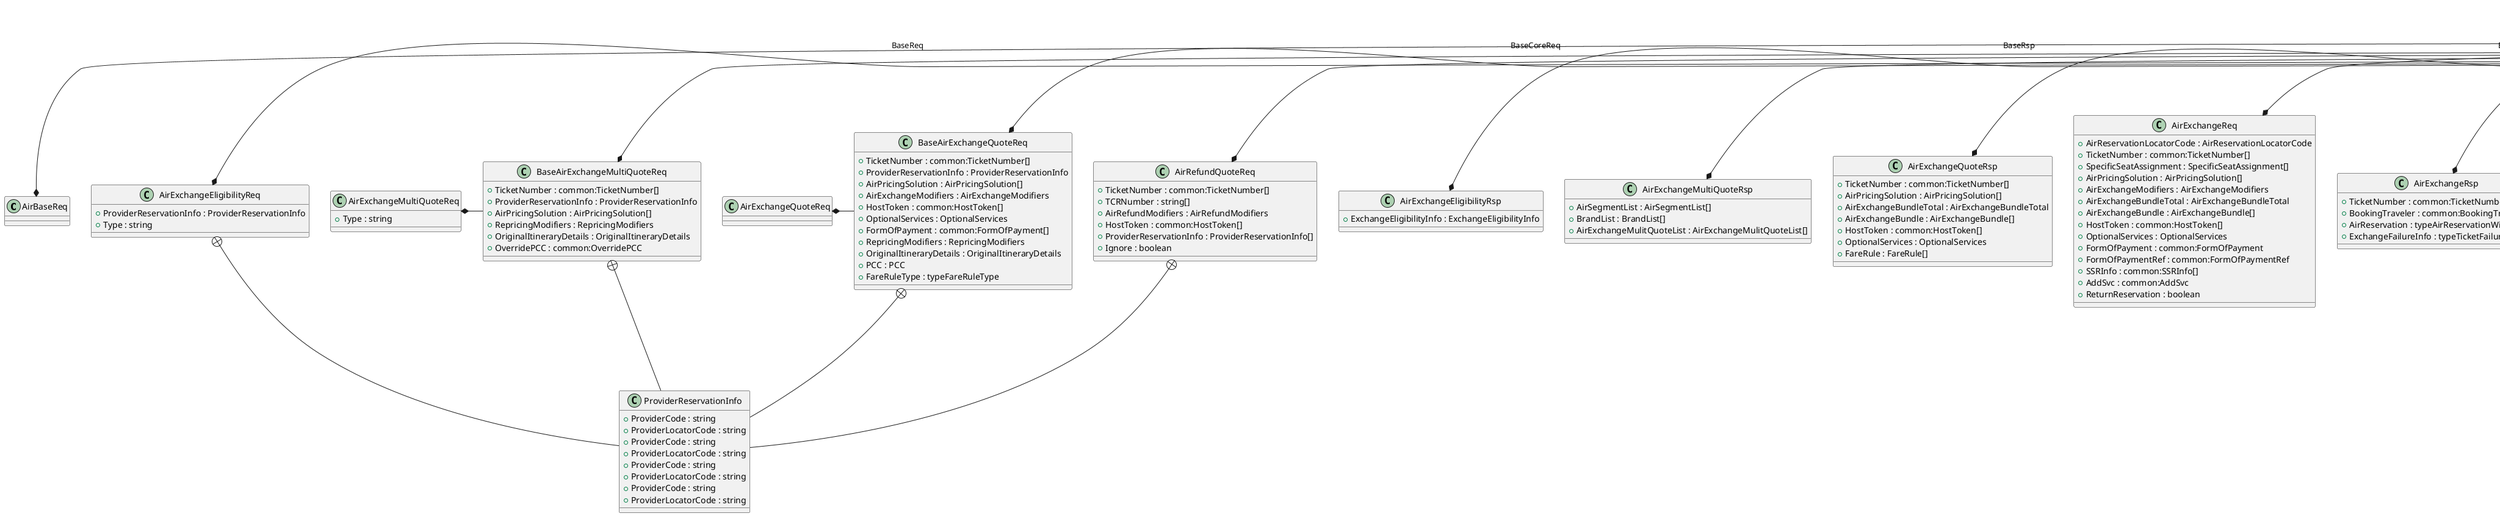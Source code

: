 @startuml

class AirBaseReq {
}
AirBaseReq *- common:BaseReq
class AirExchangeEligibilityReq {
    +ProviderReservationInfo : ProviderReservationInfo
    +Type : string
}
AirExchangeEligibilityReq *- common:BaseReq
AirExchangeEligibilityReq +-- ProviderReservationInfo
class ProviderReservationInfo {
    +ProviderCode : string
    +ProviderLocatorCode : string
}
class AirExchangeEligibilityRsp {
    +ExchangeEligibilityInfo : ExchangeEligibilityInfo
}
AirExchangeEligibilityRsp *- common:BaseRsp
class AirExchangeMultiQuoteReq {
    +Type : string
}
AirExchangeMultiQuoteReq *- BaseAirExchangeMultiQuoteReq
class AirExchangeMultiQuoteRsp {
    +AirSegmentList : AirSegmentList[]
    +BrandList : BrandList[]
    +AirExchangeMulitQuoteList : AirExchangeMulitQuoteList[]
}
AirExchangeMultiQuoteRsp *- common:BaseRsp
class AirExchangeQuoteReq {
}
AirExchangeQuoteReq *- BaseAirExchangeQuoteReq
class AirExchangeQuoteRsp {
    +TicketNumber : common:TicketNumber[]
    +AirPricingSolution : AirPricingSolution[]
    +AirExchangeBundleTotal : AirExchangeBundleTotal
    +AirExchangeBundle : AirExchangeBundle[]
    +HostToken : common:HostToken[]
    +OptionalServices : OptionalServices
    +FareRule : FareRule[]
}
AirExchangeQuoteRsp *- common:BaseRsp
class AirExchangeReq {
    +AirReservationLocatorCode : AirReservationLocatorCode
    +TicketNumber : common:TicketNumber[]
    +SpecificSeatAssignment : SpecificSeatAssignment[]
    +AirPricingSolution : AirPricingSolution[]
    +AirExchangeModifiers : AirExchangeModifiers
    +AirExchangeBundleTotal : AirExchangeBundleTotal
    +AirExchangeBundle : AirExchangeBundle[]
    +HostToken : common:HostToken[]
    +OptionalServices : OptionalServices
    +FormOfPayment : common:FormOfPayment
    +FormOfPaymentRef : common:FormOfPaymentRef
    +SSRInfo : common:SSRInfo[]
    +AddSvc : common:AddSvc
    +ReturnReservation : boolean
}
AirExchangeReq *- common:BaseReq
class AirExchangeRsp {
    +TicketNumber : common:TicketNumber[]
    +BookingTraveler : common:BookingTraveler[]
    +AirReservation : typeAirReservationWithFOP
    +ExchangeFailureInfo : typeTicketFailureInfo[]
}
AirExchangeRsp *- common:BaseRsp
class AirExchangeTicketingReq {
    +AirReservationLocatorCode : AirReservationLocatorCode
    +TicketNumber : common:TicketNumber
    +TicketingModifiersRef : typeTicketingModifiersRef[]
    +WaiverCode : WaiverCode
    +DetailedBillingInformation : DetailedBillingInformation[]
    +AirTicketingModifiers : AirTicketingModifiers[]
    +BulkTicket : boolean
    +ChangeFeeOnTicket : boolean
}
AirExchangeTicketingReq *- common:BaseReq
class AirExchangeTicketingRsp {
    +AirSolutionChangedInfo : AirSolutionChangedInfo
    +ETR : ETR
    +TicketFailureInfo : TicketFailureInfo
    +DetailedBillingInformation : DetailedBillingInformation
}
AirExchangeTicketingRsp *- common:BaseRsp
class AirFareDisplayReq {
    +FareType : FareType[]
    +PassengerType : common:typePassengerType[]
    +BookingCode : BookingCode[]
    +IncludeAddlBookingCodeInfo : IncludeAddlBookingCodeInfo
    +FareBasis : FareBasis
    +Carrier : common:Carrier[]
    +AccountCode : common:AccountCode[]
    +ContractCode : ContractCode
    +AirFareDisplayModifiers : AirFareDisplayModifiers
    +PointOfSale : common:PointOfSale[]
    +AirFareDisplayRuleKey : AirFareDisplayRuleKey
    +Origin : string
    +Destination : string
    +ProviderCode : string
    +IncludeMileRouteInformation : typeMileOrRouteBasedFare
    +UnSaleableFaresOnly : boolean
    +ChannelId : string
    +NSCC : string
    +ReturnMM : boolean
}
AirFareDisplayReq *- common:BaseReq
class AirFareDisplayRsp {
    +FareDisplay : FareDisplay[]
}
AirFareDisplayRsp *- common:BaseRsp
class AirFareRulesReq {
    +AirReservationSelector : AirReservationSelector
    +FareRuleLookup : FareRuleLookup
    +FareRuleKey : FareRuleKey[]
    +AirFareDisplayRuleKey : AirFareDisplayRuleKey
    +AirFareRulesModifier : AirFareRulesModifier
    +FareRulesFilterCategory : FareRulesFilterCategory[]
    +FareRuleType : typeFareRuleType
}
AirFareRulesReq *- common:BaseReq
AirFareRulesReq +-- FareRulesFilterCategory
class FareRulesFilterCategory {
    +CategoryCode : string[]
    +FareInfoRef : string
}
AirFareRulesReq +-- AirReservationSelector
class AirReservationSelector {
    +FareInfoRef : FareInfoRef[]
    +AirReservationLocatorCode : string
}
class AirFareRulesRsp {
    +FareRule : FareRule[]
}
AirFareRulesRsp *- common:BaseRsp
class AirMerchandisingDetailsReq {
    +MerchandisingDetails : MerchandisingDetails
    +OptionalServiceModifiers : OptionalServiceModifiers
    +MerchandisingAvailabilityDetails : MerchandisingAvailabilityDetails
}
AirMerchandisingDetailsReq *- common:BaseReq
class AirMerchandisingDetailsRsp {
    +OptionalServices : OptionalServices
    +Brand : Brand[]
    +UnassociatedBookingCodeList : UnassociatedBookingCodeList
}
AirMerchandisingDetailsRsp *- common:BaseRsp
AirMerchandisingDetailsRsp +-- UnassociatedBookingCodeList
class UnassociatedBookingCodeList {
    +ApplicableSegment : typeApplicableSegment[]
}
class AirMerchandisingOfferAvailabilityReq {
    +AgencySellInfo : common:AgencySellInfo
    +AirSolution : AirSolution
    +HostReservation : HostReservation[]
    +OfferAvailabilityModifiers : OfferAvailabilityModifiers[]
    +MerchandisingPricingModifiers : MerchandisingPricingModifiers
}
AirMerchandisingOfferAvailabilityReq *- common:BaseReq
class AirMerchandisingOfferAvailabilityRsp {
    +AirSolution : AirSolution
    +Remark : common:Remark
    +OptionalServices : OptionalServices
    +EmbargoList : EmbargoList
}
AirMerchandisingOfferAvailabilityRsp *- common:BaseRsp
class AirPrePayReq {
    +ListSearch : ListSearch
    +PrePayRetrieve : PrePayRetrieve
}
AirPrePayReq *- common:BaseReq
AirPrePayReq +-- ListSearch
class ListSearch {
    +PersonNameSearch : PersonNameSearch
    +LoyaltyCard : common:LoyaltyCard[]
    +StartFromResult : integer
    +MaxResults : integer
}
AirPrePayReq +-- PrePayRetrieve
class PrePayRetrieve {
    +Id : string
    +Type : string
}
class AirPrePayRsp {
    +PrePayProfileInfo : PrePayProfileInfo[]
    +MaxResults : integer
    +MoreIndicator : boolean
    +MoreDataStartIndex : string
}
AirPrePayRsp *- common:BaseRsp
class AirPriceReq {
}
AirPriceReq *- BaseAirPriceReq
class AirPriceRsp {
}
AirPriceRsp *- BaseAirPriceRsp
class AirRefundQuoteReq {
    +TicketNumber : common:TicketNumber[]
    +TCRNumber : string[]
    +AirRefundModifiers : AirRefundModifiers
    +HostToken : common:HostToken[]
    +ProviderReservationInfo : ProviderReservationInfo[]
    +Ignore : boolean
}
AirRefundQuoteReq *- common:BaseReq
AirRefundQuoteReq +-- ProviderReservationInfo
class ProviderReservationInfo {
    +ProviderCode : string
    +ProviderLocatorCode : string
}
class AirRefundQuoteRsp {
    +AirRefundBundle : AirRefundBundle[]
    +TCRRefundBundle : TCRRefundBundle[]
}
AirRefundQuoteRsp *- common:BaseRsp
class AirRefundReq {
    +AirRefundBundle : AirRefundBundle[]
    +TCRRefundBundle : TCRRefundBundle[]
    +AirRefundModifiers : AirRefundModifiers
    +Commission : common:Commission[]
    +FormOfPayment : common:FormOfPayment
}
AirRefundReq *- common:BaseReq
class AirRefundRsp {
    +ETR : ETR[]
    +TCR : TCR[]
    +RefundFailureInfo : typeTicketFailureInfo[]
}
AirRefundRsp *- common:BaseRsp
class AirRepriceReq {
    +AirReservationLocatorCode : AirReservationLocatorCode
    +AirPricingSolution : AirPricingSolution
    +FareRuleType : typeFareRuleType
    +IgnoreAvailability : boolean
}
class AirRepriceRsp {
    +AirPricingSolution : AirPricingSolution
    +FareRule : FareRule[]
}
AirRepriceRsp *- common:BaseRsp
class AirRetrieveDocumentReq {
    +AirReservationLocatorCode : AirReservationLocatorCode
    +TicketNumber : common:TicketNumber[]
    +TCRNumber : string[]
    +ReturnRestrictions : boolean
    +ReturnPricing : boolean
    +RetrieveMCO : boolean
    +UniversalRecordLocatorCode : string
    +ProviderCode : string
    +ProviderLocatorCode : string
}
AirRetrieveDocumentReq *- common:BaseReq
class AirRetrieveDocumentRsp {
    +ETR : ETR[]
    +MCO : common:MCO[]
    +TCR : TCR[]
    +DocumentFailureInfo : typeFailureInfo[]
    +ServiceFeeInfo : common:ServiceFeeInfo[]
    +UniversalRecordLocatorCode : string
}
AirRetrieveDocumentRsp *- common:BaseRsp
class AirSearchReq {
    +PointOfCommencement : common:PointOfCommencement
    +SearchAirLeg : SearchAirLeg[]
    +SearchSpecificAirSegment : SearchSpecificAirSegment[]
    +AirSearchModifiers : AirSearchModifiers
    +JourneyData : JourneyData
}
AirSearchReq *- common:BaseSearchReq
class AirSearchRsp {
    +FareNoteList : FareNoteList
    +ExpertSolutionList : ExpertSolutionList
    +RouteList : RouteList
    +AlternateRouteList : AlternateRouteList
    +AlternateLocationDistanceList : AlternateLocationDistanceList
    +FareInfoMessage : FareInfoMessage[]
    +AirPricingSolution : AirPricingSolution[]
    +AirPricePointList : AirPricePointList
    +RailSegmentList : rail:RailSegmentList
    +RailJourneyList : rail:RailJourneyList
    +RailFareNoteList : rail:RailFareNoteList
    +RailFareIDList : rail:RailFareIDList
    +RailFareList : rail:RailFareList
    +RailPricingSolution : rail:RailPricingSolution[]
}
AirSearchRsp *- BaseAvailabilitySearchRsp
class AirTicketingReq {
    +AirReservationLocatorCode : AirReservationLocatorCode
    +AirPricingInfoRef : AirPricingInfoRef[]
    +TicketingModifiersRef : typeTicketingModifiersRef[]
    +WaiverCode : WaiverCode
    +Commission : common:Commission[]
    +DetailedBillingInformation : DetailedBillingInformation[]
    +FaxDetailsInformation : FaxDetailsInformation
    +AirTicketingModifiers : AirTicketingModifiers[]
    +AirSegmentTicketingModifiers : AirSegmentTicketingModifiers[]
    +ReturnInfoOnFail : boolean
    +BulkTicket : boolean
    +ValidateSpanishResidency : boolean
}
AirTicketingReq +-- AirPricingInfoRef
class AirPricingInfoRef {
    +BookingTravelerRef : common:BookingTravelerRef[]
    +Key : string
}
class AirTicketingRsp {
    +AirSolutionChangedInfo : AirSolutionChangedInfo
    +ETR : ETR[]
    +TicketFailureInfo : TicketFailureInfo[]
    +DetailedBillingInformation : DetailedBillingInformation[]
}
AirTicketingRsp *- common:BaseRsp
class AirUpsellSearchReq {
    +AirItinerary : AirItinerary
    +AirPriceResult : AirPriceResult[]
}
class AirUpsellSearchRsp {
}
AirUpsellSearchRsp *- BaseAirPriceRsp
class AirVoidDocumentReq {
    +AirReservationLocatorCode : AirReservationLocatorCode
    +VoidDocumentInfo : VoidDocumentInfo[]
    +ShowETR : boolean
    +ProviderCode : string
    +ProviderLocatorCode : string
    +ValidateSpanishResidency : boolean
}
AirVoidDocumentReq *- common:BaseReq
class AirVoidDocumentRsp {
    +ETR : ETR[]
    +VoidResultInfo : VoidResultInfo[]
}
AirVoidDocumentRsp *- common:BaseRsp
class AvailabilitySearchReq {
    +SearchPassenger : common:SearchPassenger[]
    +PointOfSale : common:PointOfSale[]
    +ReturnBrandIndicator : boolean
    +ChannelId : string
    +NSCC : string
}
AvailabilitySearchReq *- AirSearchReq
class AvailabilitySearchRsp {
}
AvailabilitySearchRsp *- BaseAvailabilitySearchRsp
class BaseAirExchangeMultiQuoteReq {
    +TicketNumber : common:TicketNumber[]
    +ProviderReservationInfo : ProviderReservationInfo
    +AirPricingSolution : AirPricingSolution[]
    +RepricingModifiers : RepricingModifiers
    +OriginalItineraryDetails : OriginalItineraryDetails
    +OverridePCC : common:OverridePCC
}
BaseAirExchangeMultiQuoteReq *- common:BaseCoreReq
BaseAirExchangeMultiQuoteReq +-- ProviderReservationInfo
class ProviderReservationInfo {
    +ProviderCode : string
    +ProviderLocatorCode : string
}
class BaseAirExchangeQuoteReq {
    +TicketNumber : common:TicketNumber[]
    +ProviderReservationInfo : ProviderReservationInfo
    +AirPricingSolution : AirPricingSolution[]
    +AirExchangeModifiers : AirExchangeModifiers
    +HostToken : common:HostToken[]
    +OptionalServices : OptionalServices
    +FormOfPayment : common:FormOfPayment[]
    +RepricingModifiers : RepricingModifiers
    +OriginalItineraryDetails : OriginalItineraryDetails
    +PCC : PCC
    +FareRuleType : typeFareRuleType
}
BaseAirExchangeQuoteReq *- common:BaseCoreReq
BaseAirExchangeQuoteReq +-- ProviderReservationInfo
class ProviderReservationInfo {
    +ProviderCode : string
    +ProviderLocatorCode : string
}
class BaseAirPriceReq {
    +AirItinerary : AirItinerary
    +AirPricingModifiers : AirPricingModifiers
    +SearchPassenger : common:SearchPassenger[]
    +AirPricingCommand : AirPricingCommand[]
    +AirReservationLocatorCode : AirReservationLocatorCode
    +OptionalServices : OptionalServices
    +FormOfPayment : common:FormOfPayment[]
    +PCC : PCC
    +SSR : common:SSR[]
    +CheckOBFees : string
    +FareRuleType : typeFareRuleType
    +SupplierCode : string
    +TicketDate : date
    +CheckFlightDetails : boolean
    +ReturnMM : boolean
    +NSCC : string
    +SplitPricing : boolean
    +IgnoreAvailability : boolean
}
BaseAirPriceReq *- common:BaseCoreReq
class BaseAirPriceRsp {
    +AirItinerary : AirItinerary
    +AirPriceResult : AirPriceResult[]
}
BaseAirPriceRsp *- common:BaseRsp
class BaseAirSearchReq {
    +SearchAirLeg : SearchAirLeg[]
    +SearchSpecificAirSegment : SearchSpecificAirSegment[]
    +AirSearchModifiers : AirSearchModifiers
    +SplitTicketingSearch : SplitTicketingSearch
    +JourneyData : JourneyData
}
BaseAirSearchReq *- common:BaseCoreSearchReq
class BaseAvailabilitySearchRsp {
    +FlightDetailsList : FlightDetailsList
    +AirSegmentList : AirSegmentList
    +FareInfoList : FareInfoList
    +FareRemarkList : FareRemarkList
    +AirItinerarySolution : AirItinerarySolution[]
    +HostTokenList : HostTokenList
    +APISRequirementsList : APISRequirementsList
    +DistanceUnits : common:typeDistance
}
BaseAvailabilitySearchRsp *- common:BaseSearchRsp
class BaseLowFareSearchReq {
    +SearchPassenger : common:SearchPassenger[]
    +AirPricingModifiers : AirPricingModifiers
    +Enumeration : Enumeration
    +AirExchangeModifiers : AirExchangeModifiers
    +FlexExploreModifiers : FlexExploreModifiers
    +PCC : PCC
    +FareRulesFilterCategory : FareRulesFilterCategory
    +FormOfPayment : common:FormOfPayment[]
    +EnablePointToPointSearch : boolean
    +EnablePointToPointAlternates : boolean
    +MaxNumberOfExpertSolutions : integer
    +SolutionResult : boolean
    +PreferCompleteItinerary : boolean
    +MetaOptionIdentifier : string
    +ReturnUpsellFare : boolean
    +IncludeFareInfoMessages : boolean
    +ReturnBrandedFares : boolean
    +MultiGDSSearch : boolean
    +ReturnMM : boolean
    +CheckOBFees : string
    +NSCC : string
    +FareInfoRules : boolean
}
BaseLowFareSearchReq *- BaseAirSearchReq
class BrandList {
    +Brand : Brand[]
}
class EMDIssuanceReq {
    +ProviderReservationDetail : common:ProviderReservationDetail
    +TicketNumber : common:TicketNumber
    +IssuanceModifiers : IssuanceModifiers
    +SelectionModifiers : SelectionModifiers
    +UniversalRecordLocatorCode : string
    +ShowDetails : boolean
    +IssueAllOpenSVC : boolean
}
EMDIssuanceReq *- common:BaseReq
class EMDIssuanceRsp {
    +EMDSummaryInfo : EMDSummaryInfo[]
    +EMDInfo : EMDInfo[]
}
EMDIssuanceRsp *- common:BaseRsp
class EMDRetrieveReq {
    +ListRetrieve : ListRetrieve
    +DetailRetrieve : DetailRetrieve
}
EMDRetrieveReq *- common:BaseReq
EMDRetrieveReq +-- ListRetrieve
class ListRetrieve {
    +ProviderReservationDetail : common:ProviderReservationDetail
}
EMDRetrieveReq +-- DetailRetrieve
class DetailRetrieve {
    +ProviderReservationDetail : common:ProviderReservationDetail
    +EMDNumber : string
}
class EMDRetrieveRsp {
    +EMDInfo : EMDInfo
    +EMDSummaryInfo : EMDSummaryInfo[]
}
EMDRetrieveRsp *- common:BaseRsp
class FlightDetailsReq {
    +AirSegment : AirSegment[]
}
FlightDetailsReq *- common:BaseReq
class FlightDetailsRsp {
    +AirSegment : AirSegment[]
    +CO2Emissions : CO2Emissions[]
}
FlightDetailsRsp *- common:BaseRsp
class FlightInformationReq {
    +FlightInfoCriteria : FlightInfoCriteria[]
}
FlightInformationReq *- common:BaseReq
class FlightInformationRsp {
    +FlightInfo : FlightInfo[]
}
FlightInformationRsp *- common:BaseRsp
class FlightTimeTableReq {
    +FlightTimeTableCriteria : FlightTimeTableCriteria
}
FlightTimeTableReq *- common:BaseSearchReq
class FlightTimeTableRsp {
    +FlightTimeTableList : FlightTimeTableList
}
FlightTimeTableRsp *- common:BaseSearchRsp
FlightTimeTableRsp +-- FlightTimeTableList
class FlightTimeTableList {
    +FlightTimeDetail : FlightTimeDetail[]
}
class LowFareSearchAsynchReq {
    +AirSearchAsynchModifiers : AirSearchAsynchModifiers
}
LowFareSearchAsynchReq *- BaseLowFareSearchReq
class LowFareSearchAsynchRsp {
    +AsyncProviderSpecificResponse : AsyncProviderSpecificResponse[]
    +BrandList : BrandList
    +SearchId : string
    +CurrencyType : string
}
LowFareSearchAsynchRsp *- AirSearchRsp
class LowFareSearchReq {
    +PolicyReference : string
}
LowFareSearchReq *- BaseLowFareSearchReq
class LowFareSearchRsp {
    +BrandList : BrandList
    +CurrencyType : string
}
LowFareSearchRsp *- AirSearchRsp
class RetrieveLowFareSearchReq {
    +SearchId : string
    +ProviderCode : string
}
RetrieveLowFareSearchReq *- common:BaseReq
class RetrieveLowFareSearchRsp {
    +AsyncProviderSpecificResponse : AsyncProviderSpecificResponse[]
    +BrandList : BrandList
    +CurrencyType : string
}
RetrieveLowFareSearchRsp *- AirSearchRsp
class ScheduleSearchReq {
}
ScheduleSearchReq *- AirSearchReq
class ScheduleSearchRsp {
}
ScheduleSearchRsp *- AirSearchRsp
class SearchSpecificAirSegment {
    +DepartureTime : string
    +Carrier : string
    +FlightNumber : string
    +Origin : string
    +Destination : string
    +SegmentIndex : int
}
class SeatMapReq {
    +AgencySellInfo : common:AgencySellInfo
    +AirSegment : AirSegment[]
    +HostToken : common:HostToken[]
    +SearchTraveler : SearchTraveler[]
    +HostReservation : HostReservation
    +MerchandisingPricingModifiers : MerchandisingPricingModifiers
    +ReturnSeatPricing : boolean
    +ReturnBrandingInfo : boolean
}
SeatMapReq *- common:BaseReq
class SeatMapRsp {
    +HostToken : common:HostToken[]
    +CabinClass : common:CabinClass
    +AirSegment : AirSegment[]
    +SearchTraveler : SearchTraveler[]
    +OptionalServices : OptionalServices
    +Remark : common:Remark
    +Rows : Rows[]
    +PaymentRestriction : common:PaymentRestriction[]
    +SeatInformation : SeatInformation[]
    +Copyright : string
    +GroupSeatPrice : string
}
SeatMapRsp *- common:BaseRsp

@enduml
